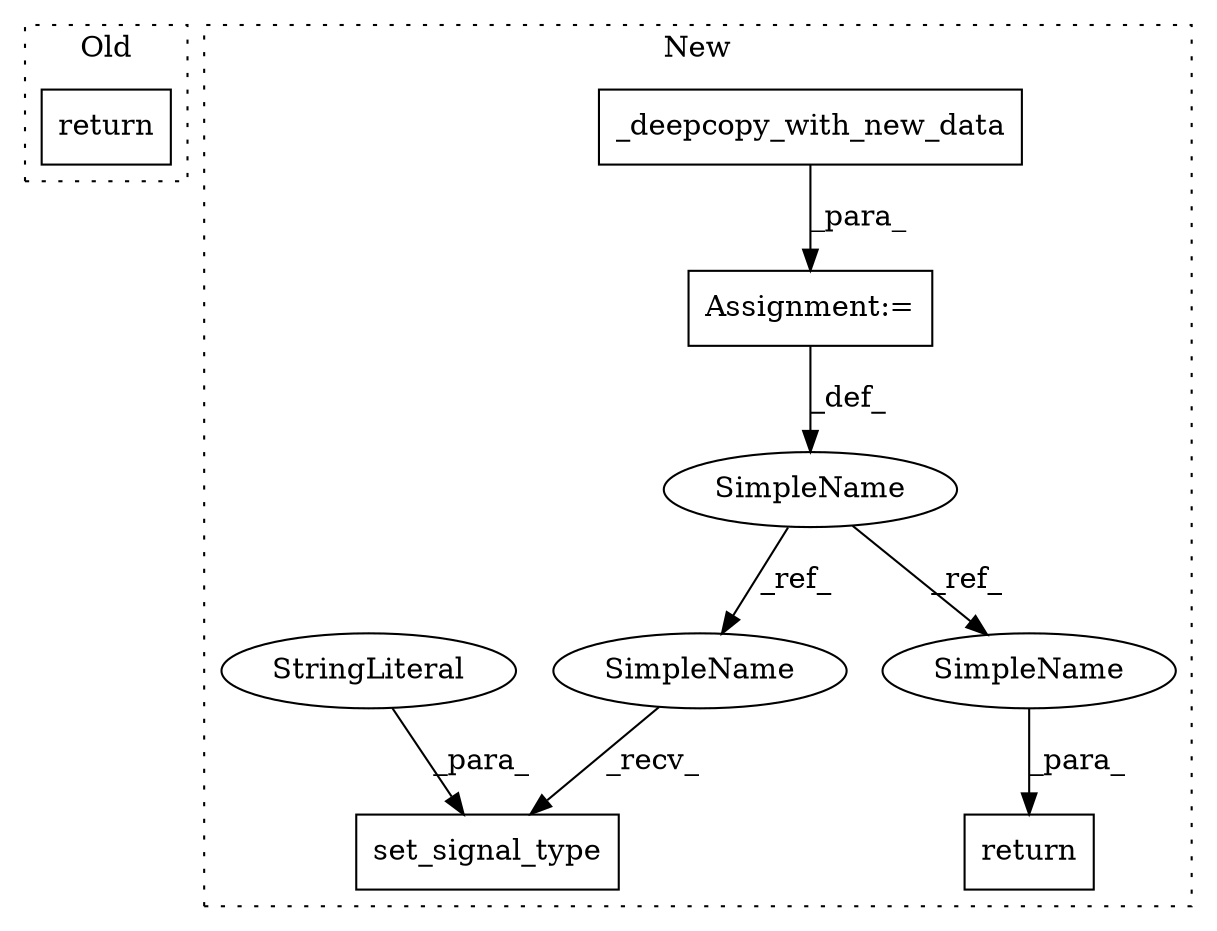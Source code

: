 digraph G {
subgraph cluster0 {
1 [label="return" a="41" s="844" l="7" shape="box"];
label = "Old";
style="dotted";
}
subgraph cluster1 {
2 [label="_deepcopy_with_new_data" a="32" s="1354,1399" l="24,1" shape="box"];
3 [label="Assignment:=" a="7" s="1348" l="1" shape="box"];
4 [label="return" a="41" s="1436" l="7" shape="box"];
5 [label="SimpleName" a="42" s="1344" l="4" shape="ellipse"];
6 [label="set_signal_type" a="32" s="1411,1429" l="16,1" shape="box"];
7 [label="StringLiteral" a="45" s="1427" l="2" shape="ellipse"];
8 [label="SimpleName" a="42" s="1443" l="4" shape="ellipse"];
9 [label="SimpleName" a="42" s="1406" l="4" shape="ellipse"];
label = "New";
style="dotted";
}
2 -> 3 [label="_para_"];
3 -> 5 [label="_def_"];
5 -> 9 [label="_ref_"];
5 -> 8 [label="_ref_"];
7 -> 6 [label="_para_"];
8 -> 4 [label="_para_"];
9 -> 6 [label="_recv_"];
}